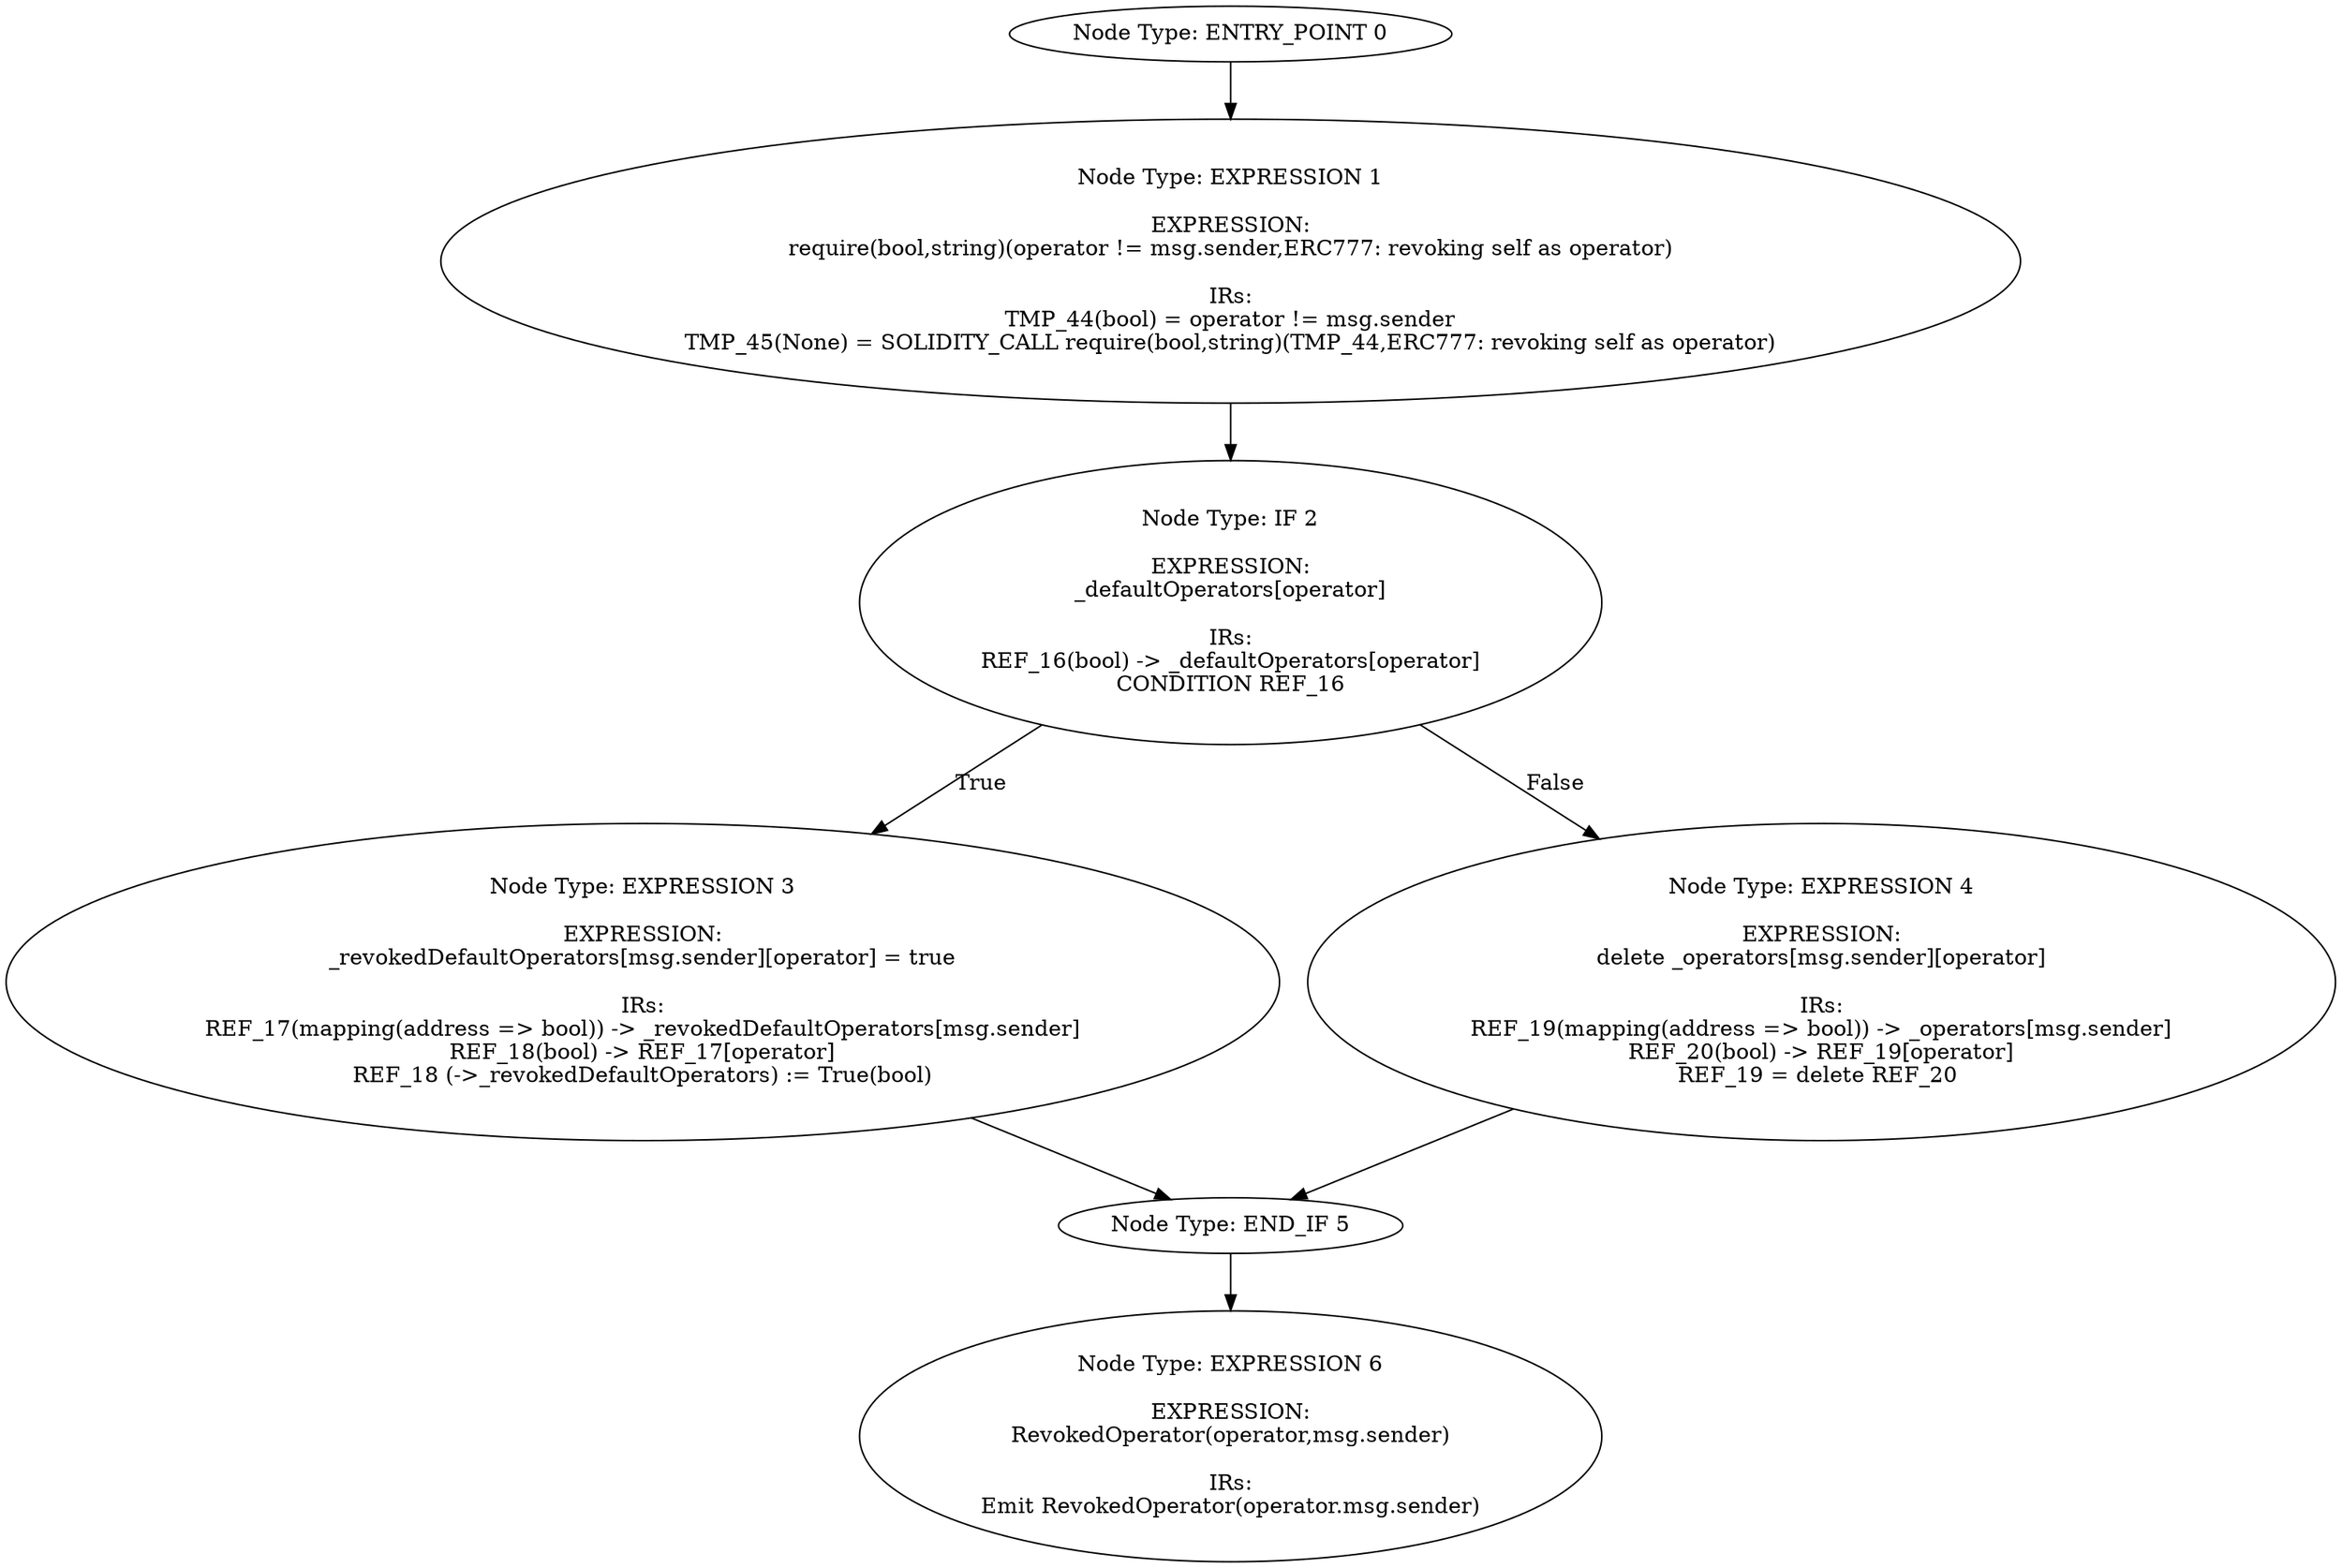 digraph{
0[label="Node Type: ENTRY_POINT 0
"];
0->1;
1[label="Node Type: EXPRESSION 1

EXPRESSION:
require(bool,string)(operator != msg.sender,ERC777: revoking self as operator)

IRs:
TMP_44(bool) = operator != msg.sender
TMP_45(None) = SOLIDITY_CALL require(bool,string)(TMP_44,ERC777: revoking self as operator)"];
1->2;
2[label="Node Type: IF 2

EXPRESSION:
_defaultOperators[operator]

IRs:
REF_16(bool) -> _defaultOperators[operator]
CONDITION REF_16"];
2->3[label="True"];
2->4[label="False"];
3[label="Node Type: EXPRESSION 3

EXPRESSION:
_revokedDefaultOperators[msg.sender][operator] = true

IRs:
REF_17(mapping(address => bool)) -> _revokedDefaultOperators[msg.sender]
REF_18(bool) -> REF_17[operator]
REF_18 (->_revokedDefaultOperators) := True(bool)"];
3->5;
4[label="Node Type: EXPRESSION 4

EXPRESSION:
delete _operators[msg.sender][operator]

IRs:
REF_19(mapping(address => bool)) -> _operators[msg.sender]
REF_20(bool) -> REF_19[operator]
REF_19 = delete REF_20 "];
4->5;
5[label="Node Type: END_IF 5
"];
5->6;
6[label="Node Type: EXPRESSION 6

EXPRESSION:
RevokedOperator(operator,msg.sender)

IRs:
Emit RevokedOperator(operator.msg.sender)"];
}
